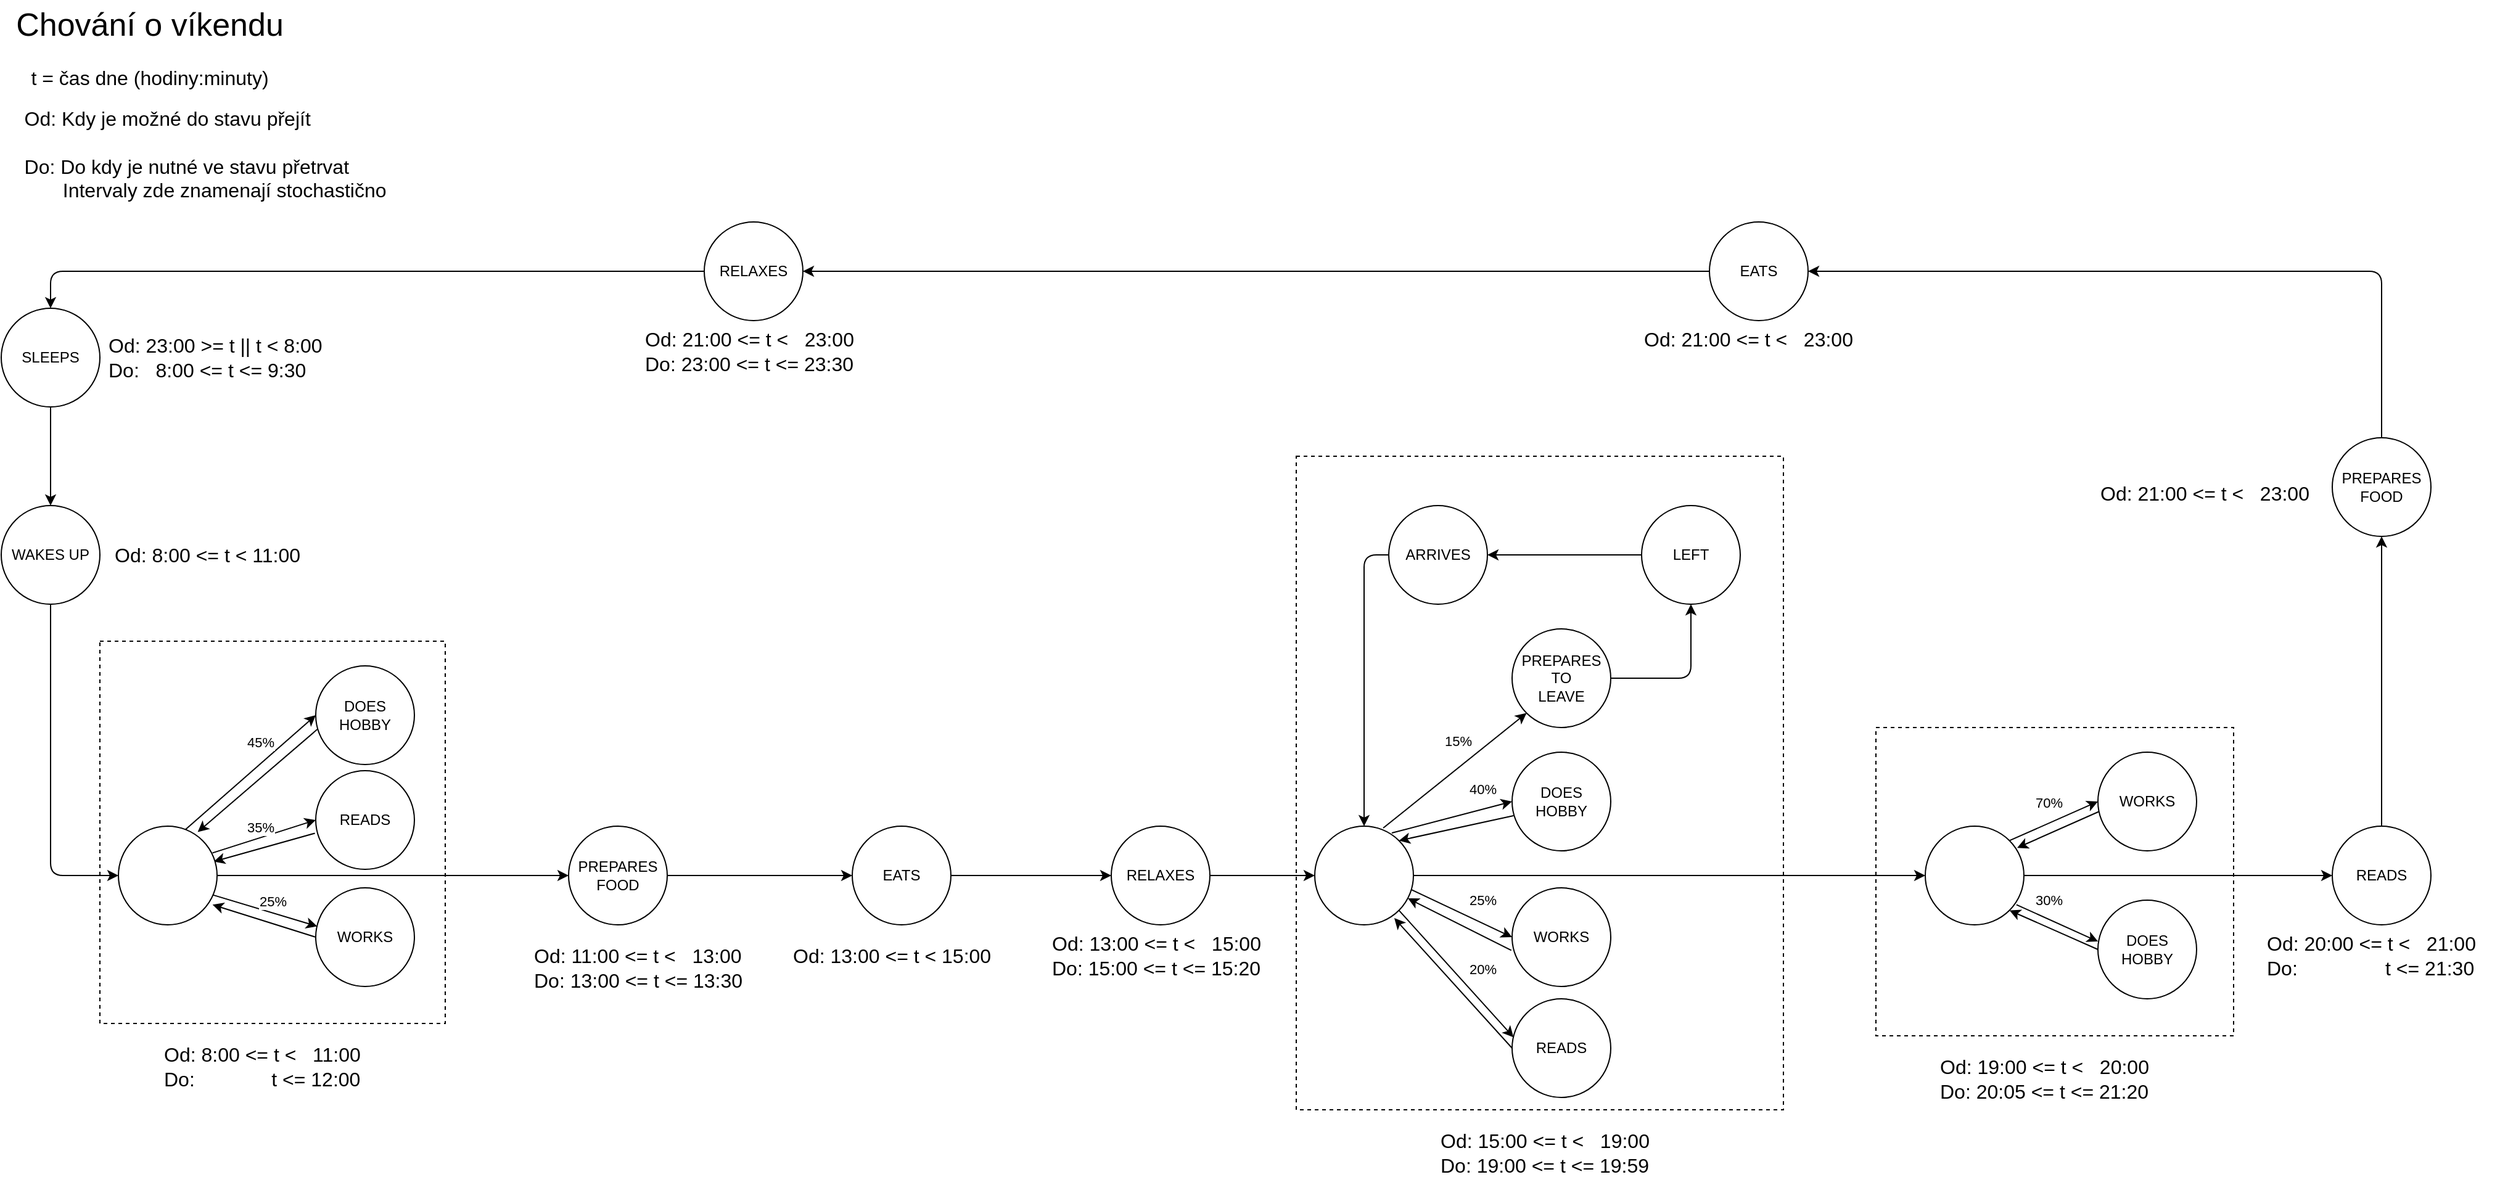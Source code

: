 <mxfile>
    <diagram id="QR7wHQUq4zXBtFgrkhOO" name="Page-1">
        <mxGraphModel dx="2773" dy="2077" grid="1" gridSize="10" guides="1" tooltips="1" connect="1" arrows="1" fold="1" page="1" pageScale="1" pageWidth="850" pageHeight="1100" math="0" shadow="0">
            <root>
                <mxCell id="0"/>
                <mxCell id="1" parent="0"/>
                <mxCell id="92" value="" style="rounded=0;whiteSpace=wrap;html=1;fillColor=none;dashed=1;" vertex="1" parent="1">
                    <mxGeometry x="1560" y="600" width="290" height="250" as="geometry"/>
                </mxCell>
                <mxCell id="47" value="" style="rounded=0;whiteSpace=wrap;html=1;fillColor=none;dashed=1;" parent="1" vertex="1">
                    <mxGeometry x="120" y="530" width="280" height="310" as="geometry"/>
                </mxCell>
                <mxCell id="16" style="edgeStyle=none;html=1;entryX=0.5;entryY=0;entryDx=0;entryDy=0;" parent="1" source="2" target="3" edge="1">
                    <mxGeometry relative="1" as="geometry"/>
                </mxCell>
                <mxCell id="2" value="SLEEPS" style="ellipse;whiteSpace=wrap;html=1;aspect=fixed;" parent="1" vertex="1">
                    <mxGeometry x="40" y="260" width="80" height="80" as="geometry"/>
                </mxCell>
                <mxCell id="17" style="edgeStyle=none;html=1;entryX=0;entryY=0.5;entryDx=0;entryDy=0;exitX=0.5;exitY=1;exitDx=0;exitDy=0;" parent="1" source="3" target="29" edge="1">
                    <mxGeometry relative="1" as="geometry">
                        <mxPoint x="80" y="520" as="targetPoint"/>
                        <Array as="points">
                            <mxPoint x="80" y="720"/>
                        </Array>
                    </mxGeometry>
                </mxCell>
                <mxCell id="3" value="WAKES UP" style="ellipse;whiteSpace=wrap;html=1;aspect=fixed;" parent="1" vertex="1">
                    <mxGeometry x="40" y="420" width="80" height="80" as="geometry"/>
                </mxCell>
                <mxCell id="40" style="edgeStyle=none;html=1;exitX=0.015;exitY=0.644;exitDx=0;exitDy=0;entryX=0.804;entryY=0.059;entryDx=0;entryDy=0;exitPerimeter=0;entryPerimeter=0;" parent="1" source="10" target="29" edge="1">
                    <mxGeometry relative="1" as="geometry">
                        <mxPoint x="295.32" y="596.68" as="sourcePoint"/>
                    </mxGeometry>
                </mxCell>
                <mxCell id="41" style="edgeStyle=none;html=1;exitX=-0.008;exitY=0.634;exitDx=0;exitDy=0;entryX=0.967;entryY=0.359;entryDx=0;entryDy=0;entryPerimeter=0;exitPerimeter=0;" parent="1" source="8" target="29" edge="1">
                    <mxGeometry relative="1" as="geometry"/>
                </mxCell>
                <mxCell id="8" value="READS" style="ellipse;whiteSpace=wrap;html=1;aspect=fixed;" parent="1" vertex="1">
                    <mxGeometry x="295" y="635" width="80" height="80" as="geometry"/>
                </mxCell>
                <mxCell id="9" value="WORKS" style="ellipse;whiteSpace=wrap;html=1;aspect=fixed;" parent="1" vertex="1">
                    <mxGeometry x="295" y="730" width="80" height="80" as="geometry"/>
                </mxCell>
                <mxCell id="42" style="edgeStyle=none;html=1;entryX=0.954;entryY=0.796;entryDx=0;entryDy=0;entryPerimeter=0;exitX=0;exitY=0.5;exitDx=0;exitDy=0;" parent="1" source="9" target="29" edge="1">
                    <mxGeometry relative="1" as="geometry">
                        <mxPoint x="280" y="770" as="sourcePoint"/>
                    </mxGeometry>
                </mxCell>
                <mxCell id="10" value="DOES&lt;br&gt;HOBBY" style="ellipse;whiteSpace=wrap;html=1;aspect=fixed;" parent="1" vertex="1">
                    <mxGeometry x="295" y="550" width="80" height="80" as="geometry"/>
                </mxCell>
                <mxCell id="52" style="edgeStyle=none;html=1;exitX=1;exitY=0.5;exitDx=0;exitDy=0;entryX=0;entryY=0.5;entryDx=0;entryDy=0;" parent="1" source="11" target="12" edge="1">
                    <mxGeometry relative="1" as="geometry"/>
                </mxCell>
                <mxCell id="11" value="PREPARES&lt;br&gt;FOOD" style="ellipse;whiteSpace=wrap;html=1;aspect=fixed;" parent="1" vertex="1">
                    <mxGeometry x="500" y="680" width="80" height="80" as="geometry"/>
                </mxCell>
                <mxCell id="55" style="edgeStyle=none;html=1;exitX=1;exitY=0.5;exitDx=0;exitDy=0;entryX=0;entryY=0.5;entryDx=0;entryDy=0;" parent="1" source="12" target="53" edge="1">
                    <mxGeometry relative="1" as="geometry"/>
                </mxCell>
                <mxCell id="12" value="EATS" style="ellipse;whiteSpace=wrap;html=1;aspect=fixed;" parent="1" vertex="1">
                    <mxGeometry x="730" y="680" width="80" height="80" as="geometry"/>
                </mxCell>
                <mxCell id="20" value="Chování o víkendu" style="text;html=1;align=center;verticalAlign=middle;resizable=0;points=[];autosize=1;strokeColor=none;fillColor=none;fontSize=26;" parent="1" vertex="1">
                    <mxGeometry x="40" y="10" width="240" height="40" as="geometry"/>
                </mxCell>
                <mxCell id="21" value="&lt;font style=&quot;font-size: 16px;&quot;&gt;t = čas dne (hodiny:minuty)&lt;br&gt;&lt;/font&gt;" style="text;html=1;align=center;verticalAlign=middle;resizable=0;points=[];autosize=1;strokeColor=none;fillColor=none;fontSize=26;" parent="1" vertex="1">
                    <mxGeometry x="50" y="50" width="220" height="40" as="geometry"/>
                </mxCell>
                <mxCell id="22" value="Od: 23:00 &amp;gt;= t || t &amp;lt; 8:00&lt;br&gt;&lt;div style=&quot;&quot;&gt;&lt;span style=&quot;background-color: initial;&quot;&gt;Do:&amp;nbsp; &amp;nbsp;8:00 &amp;lt;= t &amp;lt;= 9:30&lt;/span&gt;&lt;/div&gt;" style="text;html=1;align=left;verticalAlign=middle;resizable=0;points=[];autosize=1;strokeColor=none;fillColor=none;fontSize=16;" parent="1" vertex="1">
                    <mxGeometry x="125" y="275" width="200" height="50" as="geometry"/>
                </mxCell>
                <mxCell id="23" value="Od: 8:00 &amp;lt;= t &amp;lt; 11:00" style="text;html=1;align=left;verticalAlign=middle;resizable=0;points=[];autosize=1;strokeColor=none;fillColor=none;fontSize=16;" parent="1" vertex="1">
                    <mxGeometry x="130" y="445" width="170" height="30" as="geometry"/>
                </mxCell>
                <mxCell id="27" value="&lt;div style=&quot;text-align: left;&quot;&gt;&lt;span style=&quot;background-color: initial;&quot;&gt;Od: Kdy je možné do stavu přejít&lt;br&gt;&lt;br&gt;&lt;/span&gt;&lt;/div&gt;&lt;div style=&quot;text-align: left;&quot;&gt;&lt;span style=&quot;background-color: initial;&quot;&gt;Do: Do kdy je nutné ve stavu přetrvat&lt;/span&gt;&lt;/div&gt;&lt;div style=&quot;text-align: left;&quot;&gt;&amp;nbsp; &amp;nbsp; &amp;nbsp; &amp;nbsp;Intervaly zde znamenají stochastično&lt;/div&gt;" style="text;html=1;align=center;verticalAlign=middle;resizable=0;points=[];autosize=1;strokeColor=none;fillColor=none;fontSize=16;" parent="1" vertex="1">
                    <mxGeometry x="45" y="90" width="320" height="90" as="geometry"/>
                </mxCell>
                <mxCell id="32" style="edgeStyle=none;html=1;exitX=0.667;exitY=0.046;exitDx=0;exitDy=0;entryX=0;entryY=0.5;entryDx=0;entryDy=0;exitPerimeter=0;" parent="1" source="29" target="10" edge="1">
                    <mxGeometry relative="1" as="geometry">
                        <mxPoint x="295" y="585" as="targetPoint"/>
                    </mxGeometry>
                </mxCell>
                <mxCell id="36" value="45%" style="edgeLabel;html=1;align=center;verticalAlign=middle;resizable=0;points=[];" parent="32" vertex="1" connectable="0">
                    <mxGeometry x="-0.186" y="-1" relative="1" as="geometry">
                        <mxPoint x="17" y="-34" as="offset"/>
                    </mxGeometry>
                </mxCell>
                <mxCell id="33" style="edgeStyle=none;html=1;exitX=0.954;exitY=0.271;exitDx=0;exitDy=0;entryX=0;entryY=0.5;entryDx=0;entryDy=0;exitPerimeter=0;" parent="1" source="29" target="8" edge="1">
                    <mxGeometry relative="1" as="geometry"/>
                </mxCell>
                <mxCell id="37" value="35%" style="edgeLabel;html=1;align=center;verticalAlign=middle;resizable=0;points=[];" parent="33" vertex="1" connectable="0">
                    <mxGeometry x="-0.473" y="-2" relative="1" as="geometry">
                        <mxPoint x="16" y="-16" as="offset"/>
                    </mxGeometry>
                </mxCell>
                <mxCell id="34" style="edgeStyle=none;html=1;exitX=0.954;exitY=0.696;exitDx=0;exitDy=0;exitPerimeter=0;entryX=0.015;entryY=0.39;entryDx=0;entryDy=0;entryPerimeter=0;" parent="1" source="29" target="9" edge="1">
                    <mxGeometry relative="1" as="geometry">
                        <mxPoint x="290" y="760" as="targetPoint"/>
                    </mxGeometry>
                </mxCell>
                <mxCell id="38" value="25%" style="edgeLabel;html=1;align=center;verticalAlign=middle;resizable=0;points=[];" parent="34" vertex="1" connectable="0">
                    <mxGeometry x="-0.24" relative="1" as="geometry">
                        <mxPoint x="16" y="-5" as="offset"/>
                    </mxGeometry>
                </mxCell>
                <mxCell id="46" style="edgeStyle=none;html=1;exitX=1;exitY=0.5;exitDx=0;exitDy=0;entryX=0;entryY=0.5;entryDx=0;entryDy=0;" parent="1" source="29" target="11" edge="1">
                    <mxGeometry relative="1" as="geometry">
                        <mxPoint x="535" y="720" as="targetPoint"/>
                    </mxGeometry>
                </mxCell>
                <mxCell id="29" value="" style="ellipse;whiteSpace=wrap;html=1;aspect=fixed;" parent="1" vertex="1">
                    <mxGeometry x="135" y="680" width="80" height="80" as="geometry"/>
                </mxCell>
                <mxCell id="48" value="Od: 8:00 &amp;lt;= t &amp;lt;&amp;nbsp; &amp;nbsp;11:00&lt;br&gt;Do:&amp;nbsp; &amp;nbsp; &amp;nbsp; &amp;nbsp; &amp;nbsp; &amp;nbsp; &amp;nbsp; t &amp;lt;= 12:00" style="text;html=1;align=left;verticalAlign=middle;resizable=0;points=[];autosize=1;strokeColor=none;fillColor=none;fontSize=16;" parent="1" vertex="1">
                    <mxGeometry x="170" y="850" width="180" height="50" as="geometry"/>
                </mxCell>
                <mxCell id="49" value="Od: 11:00 &amp;lt;= t &amp;lt;&amp;nbsp; &amp;nbsp;13:00&lt;br&gt;Do: 13:00 &amp;lt;= t &amp;lt;= 13:30" style="text;html=1;align=left;verticalAlign=middle;resizable=0;points=[];autosize=1;strokeColor=none;fillColor=none;fontSize=16;" parent="1" vertex="1">
                    <mxGeometry x="470" y="770" width="190" height="50" as="geometry"/>
                </mxCell>
                <mxCell id="51" value="Od: 13:00 &amp;lt;= t &amp;lt; 15:00" style="text;html=1;align=left;verticalAlign=middle;resizable=0;points=[];autosize=1;strokeColor=none;fillColor=none;fontSize=16;" parent="1" vertex="1">
                    <mxGeometry x="680" y="770" width="180" height="30" as="geometry"/>
                </mxCell>
                <mxCell id="71" style="edgeStyle=none;html=1;exitX=1;exitY=0.5;exitDx=0;exitDy=0;entryX=0;entryY=0.5;entryDx=0;entryDy=0;" parent="1" source="53" target="69" edge="1">
                    <mxGeometry relative="1" as="geometry"/>
                </mxCell>
                <mxCell id="53" value="RELAXES" style="ellipse;whiteSpace=wrap;html=1;aspect=fixed;" parent="1" vertex="1">
                    <mxGeometry x="940" y="680" width="80" height="80" as="geometry"/>
                </mxCell>
                <mxCell id="54" value="Od: 13:00 &amp;lt;= t &amp;lt;&amp;nbsp; &amp;nbsp;15:00&lt;br&gt;Do: 15:00 &amp;lt;= t &amp;lt;= 15:20" style="text;html=1;align=left;verticalAlign=middle;resizable=0;points=[];autosize=1;strokeColor=none;fillColor=none;fontSize=16;" parent="1" vertex="1">
                    <mxGeometry x="890" y="760" width="190" height="50" as="geometry"/>
                </mxCell>
                <mxCell id="56" value="" style="rounded=0;whiteSpace=wrap;html=1;fillColor=none;dashed=1;" parent="1" vertex="1">
                    <mxGeometry x="1090" y="380" width="395" height="530" as="geometry"/>
                </mxCell>
                <mxCell id="57" style="edgeStyle=none;html=1;exitX=0.015;exitY=0.644;exitDx=0;exitDy=0;entryX=1;entryY=0;entryDx=0;entryDy=0;exitPerimeter=0;" parent="1" source="62" target="69" edge="1">
                    <mxGeometry relative="1" as="geometry">
                        <mxPoint x="1265.32" y="596.68" as="sourcePoint"/>
                    </mxGeometry>
                </mxCell>
                <mxCell id="58" style="edgeStyle=none;html=1;exitX=-0.008;exitY=0.634;exitDx=0;exitDy=0;entryX=0.944;entryY=0.732;entryDx=0;entryDy=0;entryPerimeter=0;exitPerimeter=0;" parent="1" source="59" target="69" edge="1">
                    <mxGeometry relative="1" as="geometry"/>
                </mxCell>
                <mxCell id="59" value="WORKS" style="ellipse;whiteSpace=wrap;html=1;aspect=fixed;" parent="1" vertex="1">
                    <mxGeometry x="1265" y="730" width="80" height="80" as="geometry"/>
                </mxCell>
                <mxCell id="60" value="READS" style="ellipse;whiteSpace=wrap;html=1;aspect=fixed;" parent="1" vertex="1">
                    <mxGeometry x="1265" y="820" width="80" height="80" as="geometry"/>
                </mxCell>
                <mxCell id="61" style="edgeStyle=none;html=1;entryX=0.806;entryY=0.932;entryDx=0;entryDy=0;entryPerimeter=0;exitX=0;exitY=0.5;exitDx=0;exitDy=0;" parent="1" source="60" target="69" edge="1">
                    <mxGeometry relative="1" as="geometry">
                        <mxPoint x="1250" y="770" as="sourcePoint"/>
                    </mxGeometry>
                </mxCell>
                <mxCell id="62" value="DOES&lt;br&gt;HOBBY" style="ellipse;whiteSpace=wrap;html=1;aspect=fixed;" parent="1" vertex="1">
                    <mxGeometry x="1265" y="620" width="80" height="80" as="geometry"/>
                </mxCell>
                <mxCell id="63" style="edgeStyle=none;html=1;exitX=0.781;exitY=0.069;exitDx=0;exitDy=0;entryX=0;entryY=0.5;entryDx=0;entryDy=0;exitPerimeter=0;" parent="1" source="69" target="62" edge="1">
                    <mxGeometry relative="1" as="geometry">
                        <mxPoint x="1265" y="585" as="targetPoint"/>
                    </mxGeometry>
                </mxCell>
                <mxCell id="64" value="40%" style="edgeLabel;html=1;align=center;verticalAlign=middle;resizable=0;points=[];" parent="63" vertex="1" connectable="0">
                    <mxGeometry x="-0.186" y="-1" relative="1" as="geometry">
                        <mxPoint x="33" y="-26" as="offset"/>
                    </mxGeometry>
                </mxCell>
                <mxCell id="65" style="edgeStyle=none;html=1;exitX=0.981;exitY=0.644;exitDx=0;exitDy=0;entryX=0;entryY=0.5;entryDx=0;entryDy=0;exitPerimeter=0;" parent="1" source="69" target="59" edge="1">
                    <mxGeometry relative="1" as="geometry"/>
                </mxCell>
                <mxCell id="66" value="25%" style="edgeLabel;html=1;align=center;verticalAlign=middle;resizable=0;points=[];" parent="65" vertex="1" connectable="0">
                    <mxGeometry x="-0.473" y="-2" relative="1" as="geometry">
                        <mxPoint x="36" y="-4" as="offset"/>
                    </mxGeometry>
                </mxCell>
                <mxCell id="67" style="edgeStyle=none;html=1;exitX=1;exitY=1;exitDx=0;exitDy=0;entryX=0.015;entryY=0.39;entryDx=0;entryDy=0;entryPerimeter=0;" parent="1" source="69" target="60" edge="1">
                    <mxGeometry relative="1" as="geometry">
                        <mxPoint x="1260" y="760" as="targetPoint"/>
                    </mxGeometry>
                </mxCell>
                <mxCell id="68" value="20%" style="edgeLabel;html=1;align=center;verticalAlign=middle;resizable=0;points=[];" parent="67" vertex="1" connectable="0">
                    <mxGeometry x="-0.24" relative="1" as="geometry">
                        <mxPoint x="32" y="8" as="offset"/>
                    </mxGeometry>
                </mxCell>
                <mxCell id="73" style="edgeStyle=none;html=1;exitX=0.694;exitY=0.019;exitDx=0;exitDy=0;entryX=0;entryY=1;entryDx=0;entryDy=0;exitPerimeter=0;" parent="1" source="69" target="72" edge="1">
                    <mxGeometry relative="1" as="geometry"/>
                </mxCell>
                <mxCell id="74" value="15%" style="edgeLabel;html=1;align=center;verticalAlign=middle;resizable=0;points=[];" parent="73" vertex="1" connectable="0">
                    <mxGeometry x="0.275" y="-3" relative="1" as="geometry">
                        <mxPoint x="-16" y="-14" as="offset"/>
                    </mxGeometry>
                </mxCell>
                <mxCell id="81" style="edgeStyle=none;html=1;exitX=1;exitY=0.5;exitDx=0;exitDy=0;entryX=0;entryY=0.5;entryDx=0;entryDy=0;" parent="1" source="69" edge="1" target="82">
                    <mxGeometry relative="1" as="geometry">
                        <mxPoint x="1560" y="720.143" as="targetPoint"/>
                    </mxGeometry>
                </mxCell>
                <mxCell id="69" value="" style="ellipse;whiteSpace=wrap;html=1;aspect=fixed;" parent="1" vertex="1">
                    <mxGeometry x="1105" y="680" width="80" height="80" as="geometry"/>
                </mxCell>
                <mxCell id="70" value="Od: 15:00 &amp;lt;= t &amp;lt;&amp;nbsp; &amp;nbsp;19:00&lt;br&gt;Do: 19:00 &amp;lt;= t &amp;lt;= 19:59" style="text;html=1;align=left;verticalAlign=middle;resizable=0;points=[];autosize=1;strokeColor=none;fillColor=none;fontSize=16;" parent="1" vertex="1">
                    <mxGeometry x="1205" y="920" width="190" height="50" as="geometry"/>
                </mxCell>
                <mxCell id="78" style="edgeStyle=none;html=1;exitX=1;exitY=0.5;exitDx=0;exitDy=0;entryX=0.5;entryY=1;entryDx=0;entryDy=0;" parent="1" source="72" target="76" edge="1">
                    <mxGeometry relative="1" as="geometry">
                        <Array as="points">
                            <mxPoint x="1410" y="560"/>
                        </Array>
                    </mxGeometry>
                </mxCell>
                <mxCell id="72" value="PREPARES&lt;br&gt;TO&lt;br&gt;LEAVE" style="ellipse;whiteSpace=wrap;html=1;aspect=fixed;" parent="1" vertex="1">
                    <mxGeometry x="1265" y="520" width="80" height="80" as="geometry"/>
                </mxCell>
                <mxCell id="79" style="edgeStyle=none;html=1;exitX=0;exitY=0.5;exitDx=0;exitDy=0;entryX=1;entryY=0.5;entryDx=0;entryDy=0;" parent="1" source="76" target="77" edge="1">
                    <mxGeometry relative="1" as="geometry"/>
                </mxCell>
                <mxCell id="76" value="LEFT" style="ellipse;whiteSpace=wrap;html=1;aspect=fixed;" parent="1" vertex="1">
                    <mxGeometry x="1370" y="420" width="80" height="80" as="geometry"/>
                </mxCell>
                <mxCell id="80" style="edgeStyle=none;html=1;exitX=0;exitY=0.5;exitDx=0;exitDy=0;entryX=0.5;entryY=0;entryDx=0;entryDy=0;" parent="1" source="77" target="69" edge="1">
                    <mxGeometry relative="1" as="geometry">
                        <Array as="points">
                            <mxPoint x="1145" y="460"/>
                        </Array>
                    </mxGeometry>
                </mxCell>
                <mxCell id="77" value="ARRIVES" style="ellipse;whiteSpace=wrap;html=1;aspect=fixed;" parent="1" vertex="1">
                    <mxGeometry x="1165" y="420" width="80" height="80" as="geometry"/>
                </mxCell>
                <mxCell id="84" style="edgeStyle=none;html=1;exitX=1;exitY=0;exitDx=0;exitDy=0;entryX=0;entryY=0.5;entryDx=0;entryDy=0;" edge="1" parent="1" source="82" target="83">
                    <mxGeometry relative="1" as="geometry"/>
                </mxCell>
                <mxCell id="86" value="70%" style="edgeLabel;html=1;align=center;verticalAlign=middle;resizable=0;points=[];" vertex="1" connectable="0" parent="84">
                    <mxGeometry x="0.24" y="2" relative="1" as="geometry">
                        <mxPoint x="-12" y="-10" as="offset"/>
                    </mxGeometry>
                </mxCell>
                <mxCell id="88" style="edgeStyle=none;html=1;exitX=0.924;exitY=0.796;exitDx=0;exitDy=0;entryX=0.001;entryY=0.419;entryDx=0;entryDy=0;entryPerimeter=0;exitPerimeter=0;" edge="1" parent="1" source="82" target="87">
                    <mxGeometry relative="1" as="geometry"/>
                </mxCell>
                <mxCell id="91" value="30%" style="edgeLabel;html=1;align=center;verticalAlign=middle;resizable=0;points=[];" vertex="1" connectable="0" parent="88">
                    <mxGeometry x="0.26" relative="1" as="geometry">
                        <mxPoint x="-16" y="-23" as="offset"/>
                    </mxGeometry>
                </mxCell>
                <mxCell id="94" style="edgeStyle=none;html=1;entryX=0;entryY=0.5;entryDx=0;entryDy=0;" edge="1" parent="1" source="82" target="95">
                    <mxGeometry relative="1" as="geometry">
                        <mxPoint x="1930" y="720.0" as="targetPoint"/>
                    </mxGeometry>
                </mxCell>
                <mxCell id="82" value="" style="ellipse;whiteSpace=wrap;html=1;aspect=fixed;" vertex="1" parent="1">
                    <mxGeometry x="1600" y="680" width="80" height="80" as="geometry"/>
                </mxCell>
                <mxCell id="83" value="WORKS" style="ellipse;whiteSpace=wrap;html=1;aspect=fixed;" vertex="1" parent="1">
                    <mxGeometry x="1740" y="620" width="80" height="80" as="geometry"/>
                </mxCell>
                <mxCell id="85" style="edgeStyle=none;html=1;exitX=0.008;exitY=0.603;exitDx=0;exitDy=0;entryX=0.931;entryY=0.22;entryDx=0;entryDy=0;entryPerimeter=0;exitPerimeter=0;" edge="1" parent="1" source="83" target="82">
                    <mxGeometry relative="1" as="geometry"/>
                </mxCell>
                <mxCell id="90" style="edgeStyle=none;html=1;exitX=0;exitY=0.5;exitDx=0;exitDy=0;entryX=1;entryY=1;entryDx=0;entryDy=0;" edge="1" parent="1" source="87" target="82">
                    <mxGeometry relative="1" as="geometry"/>
                </mxCell>
                <mxCell id="87" value="DOES HOBBY" style="ellipse;whiteSpace=wrap;html=1;aspect=fixed;" vertex="1" parent="1">
                    <mxGeometry x="1740" y="740" width="80" height="80" as="geometry"/>
                </mxCell>
                <mxCell id="93" value="Od: 19:00 &amp;lt;= t &amp;lt;&amp;nbsp; &amp;nbsp;20:00&lt;br&gt;Do: 20:05 &amp;lt;= t &amp;lt;= 21:20" style="text;html=1;align=left;verticalAlign=middle;resizable=0;points=[];autosize=1;strokeColor=none;fillColor=none;fontSize=16;" vertex="1" parent="1">
                    <mxGeometry x="1610" y="860" width="190" height="50" as="geometry"/>
                </mxCell>
                <mxCell id="97" style="edgeStyle=none;html=1;entryX=0.5;entryY=1;entryDx=0;entryDy=0;exitX=0.5;exitY=0;exitDx=0;exitDy=0;" edge="1" parent="1" source="95" target="98">
                    <mxGeometry relative="1" as="geometry">
                        <mxPoint x="2130" y="720.0" as="targetPoint"/>
                    </mxGeometry>
                </mxCell>
                <mxCell id="95" value="READS" style="ellipse;whiteSpace=wrap;html=1;aspect=fixed;" vertex="1" parent="1">
                    <mxGeometry x="1930" y="680" width="80" height="80" as="geometry"/>
                </mxCell>
                <mxCell id="96" value="Od: 20:00 &amp;lt;= t &amp;lt;&amp;nbsp; &amp;nbsp;21:00&lt;br&gt;Do:&amp;nbsp; &amp;nbsp; &amp;nbsp; &amp;nbsp; &amp;nbsp; &amp;nbsp; &amp;nbsp; &amp;nbsp; t &amp;lt;= 21:30" style="text;html=1;align=left;verticalAlign=middle;resizable=0;points=[];autosize=1;strokeColor=none;fillColor=none;fontSize=16;" vertex="1" parent="1">
                    <mxGeometry x="1875" y="760" width="190" height="50" as="geometry"/>
                </mxCell>
                <mxCell id="101" style="edgeStyle=none;html=1;exitX=0.5;exitY=0;exitDx=0;exitDy=0;entryX=1;entryY=0.5;entryDx=0;entryDy=0;" edge="1" parent="1" source="98" target="100">
                    <mxGeometry relative="1" as="geometry">
                        <Array as="points">
                            <mxPoint x="1970" y="230"/>
                        </Array>
                    </mxGeometry>
                </mxCell>
                <mxCell id="98" value="PREPARES FOOD" style="ellipse;whiteSpace=wrap;html=1;aspect=fixed;" vertex="1" parent="1">
                    <mxGeometry x="1930" y="365" width="80" height="80" as="geometry"/>
                </mxCell>
                <mxCell id="99" value="Od: 21:00 &amp;lt;= t &amp;lt;&amp;nbsp; &amp;nbsp;23:00&lt;br&gt;&lt;div&gt;&lt;br&gt;&lt;/div&gt;" style="text;html=1;align=left;verticalAlign=middle;resizable=0;points=[];autosize=1;strokeColor=none;fillColor=none;fontSize=16;" vertex="1" parent="1">
                    <mxGeometry x="1740" y="395" width="190" height="50" as="geometry"/>
                </mxCell>
                <mxCell id="100" value="EATS" style="ellipse;whiteSpace=wrap;html=1;aspect=fixed;" vertex="1" parent="1">
                    <mxGeometry x="1425" y="190" width="80" height="80" as="geometry"/>
                </mxCell>
                <mxCell id="102" value="Od: 21:00 &amp;lt;= t &amp;lt;&amp;nbsp; &amp;nbsp;23:00&lt;br&gt;&lt;div&gt;&lt;br&gt;&lt;/div&gt;" style="text;html=1;align=left;verticalAlign=middle;resizable=0;points=[];autosize=1;strokeColor=none;fillColor=none;fontSize=16;" vertex="1" parent="1">
                    <mxGeometry x="1370" y="270" width="190" height="50" as="geometry"/>
                </mxCell>
                <mxCell id="107" style="edgeStyle=none;html=1;exitX=0;exitY=0.5;exitDx=0;exitDy=0;entryX=0.5;entryY=0;entryDx=0;entryDy=0;" edge="1" parent="1" source="103" target="2">
                    <mxGeometry relative="1" as="geometry">
                        <mxPoint x="680" y="230" as="targetPoint"/>
                        <Array as="points">
                            <mxPoint x="80" y="230"/>
                        </Array>
                    </mxGeometry>
                </mxCell>
                <mxCell id="103" value="RELAXES" style="ellipse;whiteSpace=wrap;html=1;aspect=fixed;" vertex="1" parent="1">
                    <mxGeometry x="610" y="190" width="80" height="80" as="geometry"/>
                </mxCell>
                <mxCell id="104" style="edgeStyle=none;html=1;exitX=0;exitY=0.5;exitDx=0;exitDy=0;entryX=1;entryY=0.5;entryDx=0;entryDy=0;" edge="1" parent="1" source="100" target="103">
                    <mxGeometry relative="1" as="geometry">
                        <mxPoint x="1810" y="160" as="sourcePoint"/>
                        <mxPoint x="1810" y="90" as="targetPoint"/>
                    </mxGeometry>
                </mxCell>
                <mxCell id="105" value="Od: 21:00 &amp;lt;= t &amp;lt;&amp;nbsp; &amp;nbsp;23:00&lt;br&gt;&lt;div&gt;Do: 23:00 &amp;lt;= t &amp;lt;= 23:30&lt;/div&gt;" style="text;html=1;align=left;verticalAlign=middle;resizable=0;points=[];autosize=1;strokeColor=none;fillColor=none;fontSize=16;" vertex="1" parent="1">
                    <mxGeometry x="560" y="270" width="190" height="50" as="geometry"/>
                </mxCell>
            </root>
        </mxGraphModel>
    </diagram>
</mxfile>